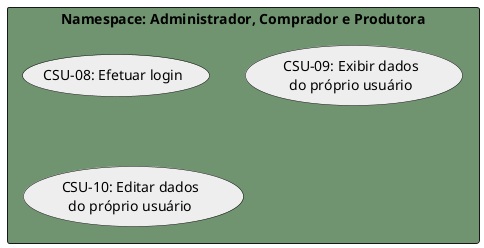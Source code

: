 @startuml Administrador Comprador e Produtora

rectangle "Namespace: Administrador, Comprador e Produtora" #6F946F {
  usecase (CSU-08: Efetuar login) #EEE;line:000
  usecase (CSU-09: Exibir dados\ndo próprio usuário) #EEE;line:000
  usecase (CSU-10: Editar dados\ndo próprio usuário) #EEE;line:000
}

@enduml